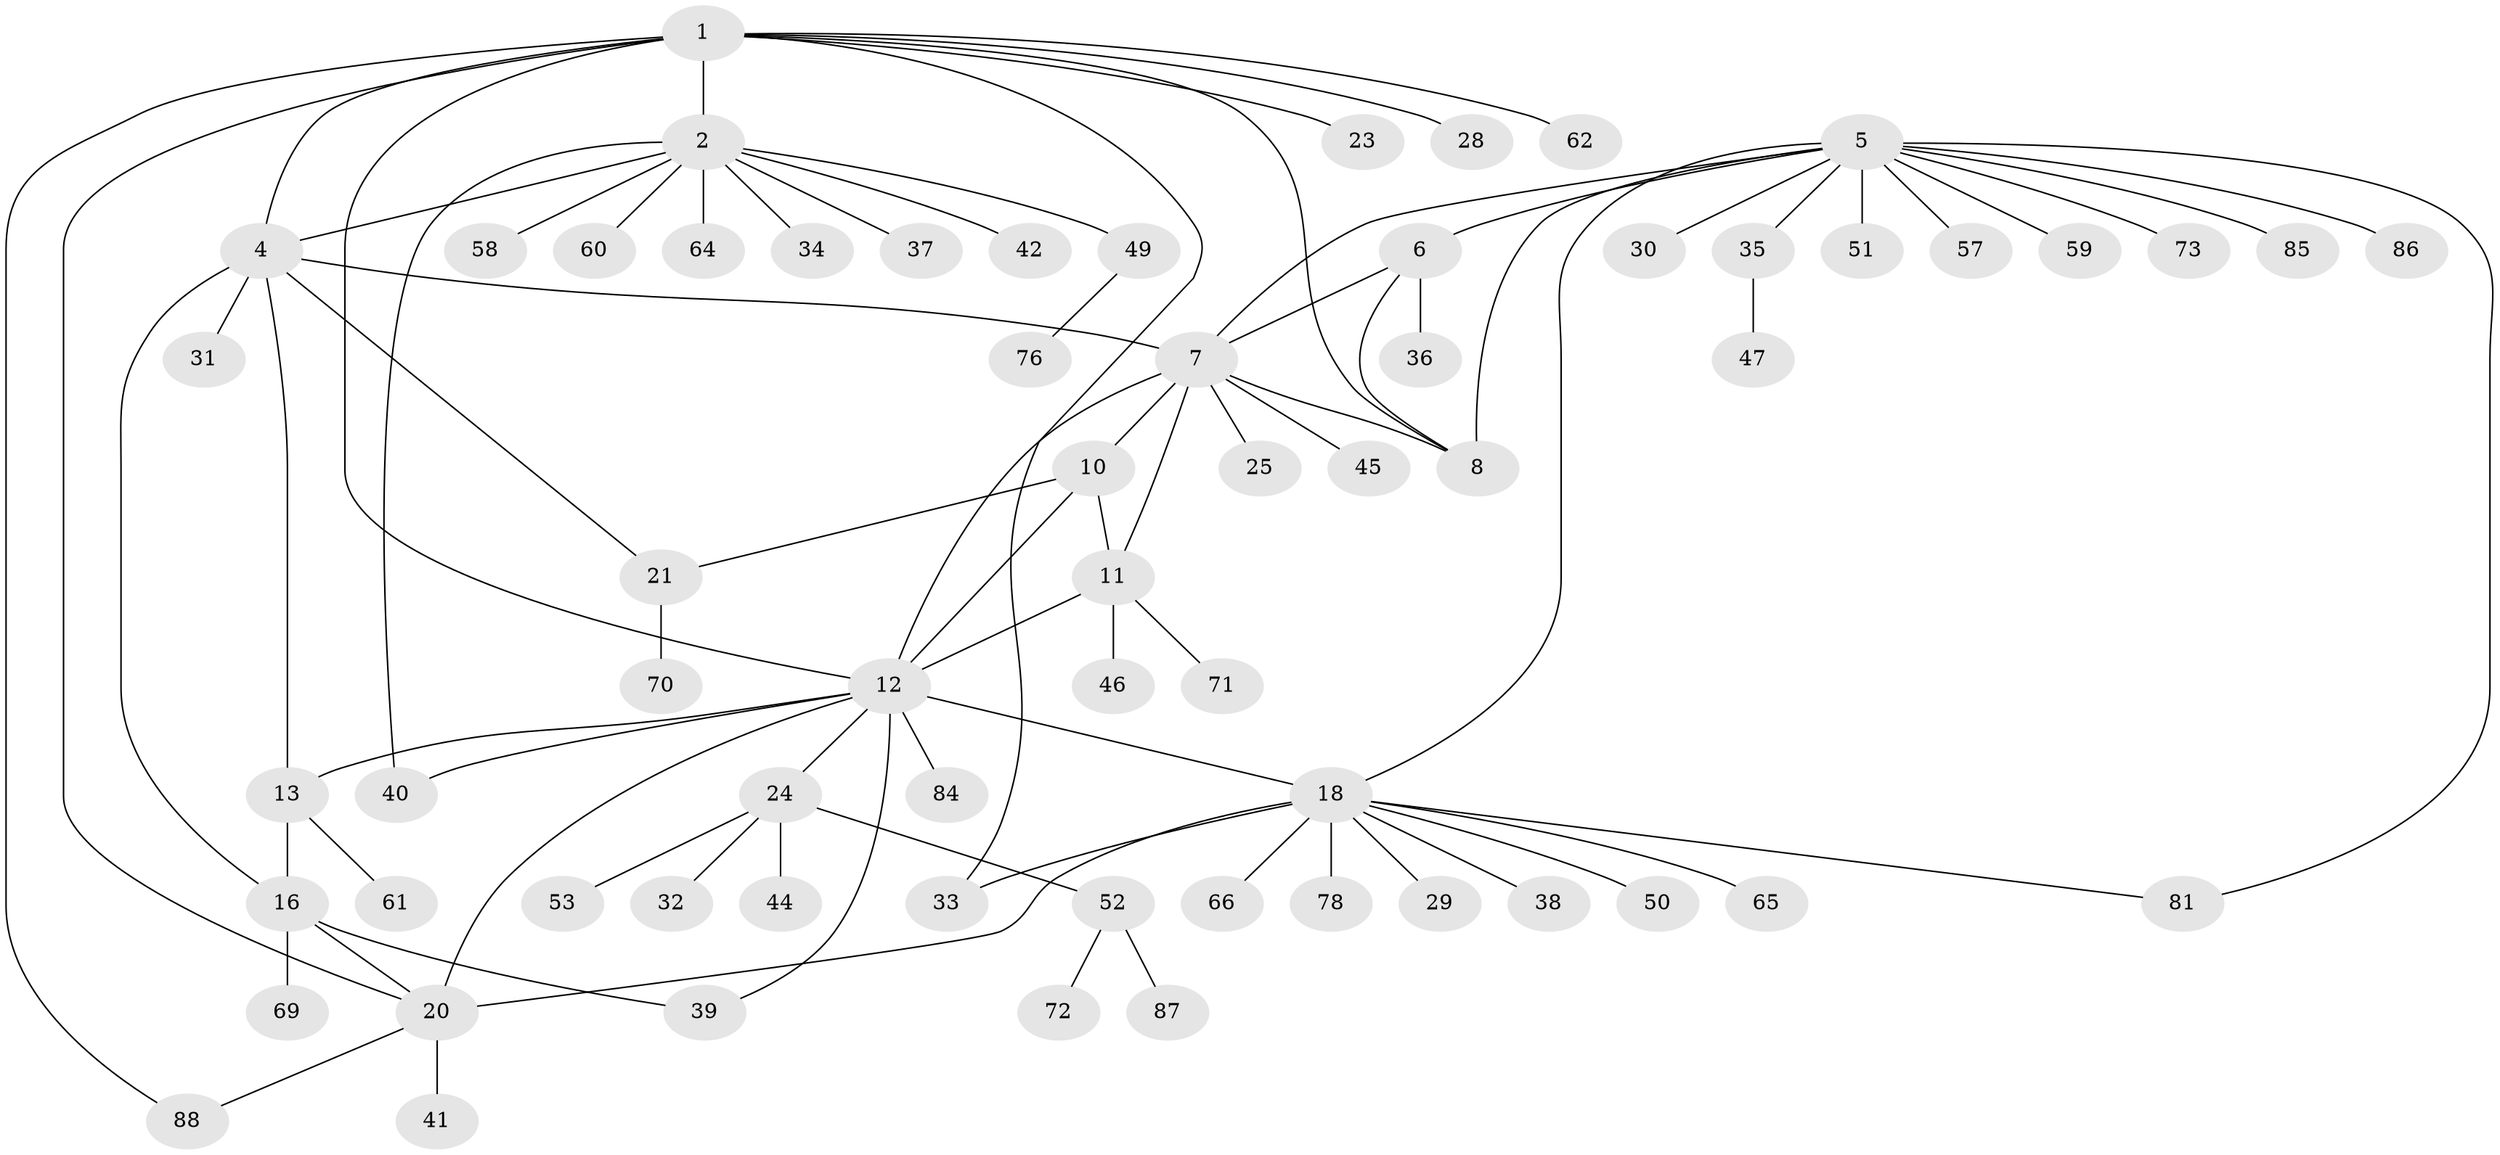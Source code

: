 // original degree distribution, {12: 0.011235955056179775, 10: 0.011235955056179775, 4: 0.06741573033707865, 5: 0.06741573033707865, 14: 0.011235955056179775, 7: 0.011235955056179775, 6: 0.033707865168539325, 9: 0.011235955056179775, 3: 0.0449438202247191, 11: 0.011235955056179775, 8: 0.011235955056179775, 2: 0.1348314606741573, 1: 0.5730337078651685}
// Generated by graph-tools (version 1.1) at 2025/11/02/27/25 16:11:36]
// undirected, 64 vertices, 84 edges
graph export_dot {
graph [start="1"]
  node [color=gray90,style=filled];
  1 [super="+26"];
  2 [super="+3"];
  4 [super="+14"];
  5 [super="+56"];
  6 [super="+27"];
  7 [super="+9"];
  8;
  10 [super="+74"];
  11 [super="+68"];
  12 [super="+17"];
  13 [super="+15"];
  16 [super="+22"];
  18 [super="+19"];
  20 [super="+55"];
  21 [super="+48"];
  23 [super="+80"];
  24 [super="+83"];
  25;
  28;
  29 [super="+75"];
  30;
  31;
  32;
  33 [super="+89"];
  34;
  35;
  36 [super="+79"];
  37;
  38;
  39;
  40 [super="+43"];
  41;
  42;
  44;
  45;
  46 [super="+77"];
  47;
  49 [super="+63"];
  50;
  51;
  52 [super="+54"];
  53;
  57 [super="+67"];
  58;
  59;
  60;
  61 [super="+82"];
  62;
  64;
  65;
  66;
  69;
  70;
  71;
  72;
  73;
  76;
  78;
  81;
  84;
  85;
  86;
  87;
  88;
  1 -- 2 [weight=2];
  1 -- 4;
  1 -- 8;
  1 -- 12;
  1 -- 20;
  1 -- 23;
  1 -- 28;
  1 -- 33;
  1 -- 62;
  1 -- 88;
  2 -- 4 [weight=2];
  2 -- 34;
  2 -- 37;
  2 -- 40;
  2 -- 42;
  2 -- 58;
  2 -- 60;
  2 -- 64;
  2 -- 49;
  4 -- 21;
  4 -- 16;
  4 -- 7;
  4 -- 13 [weight=2];
  4 -- 31;
  5 -- 6;
  5 -- 7;
  5 -- 8;
  5 -- 18;
  5 -- 30;
  5 -- 35;
  5 -- 51;
  5 -- 57;
  5 -- 59;
  5 -- 73;
  5 -- 81;
  5 -- 85;
  5 -- 86;
  6 -- 7;
  6 -- 8;
  6 -- 36;
  7 -- 8;
  7 -- 25;
  7 -- 45;
  7 -- 10;
  7 -- 11;
  7 -- 12;
  10 -- 11;
  10 -- 12;
  10 -- 21;
  11 -- 12;
  11 -- 46;
  11 -- 71;
  12 -- 13;
  12 -- 24;
  12 -- 39;
  12 -- 40;
  12 -- 18 [weight=2];
  12 -- 20;
  12 -- 84;
  13 -- 16 [weight=2];
  13 -- 61;
  16 -- 20;
  16 -- 69;
  16 -- 39;
  18 -- 20 [weight=2];
  18 -- 29;
  18 -- 33;
  18 -- 38;
  18 -- 50;
  18 -- 65;
  18 -- 66;
  18 -- 81;
  18 -- 78;
  20 -- 41;
  20 -- 88;
  21 -- 70;
  24 -- 32;
  24 -- 44;
  24 -- 52;
  24 -- 53;
  35 -- 47;
  49 -- 76;
  52 -- 72;
  52 -- 87;
}
